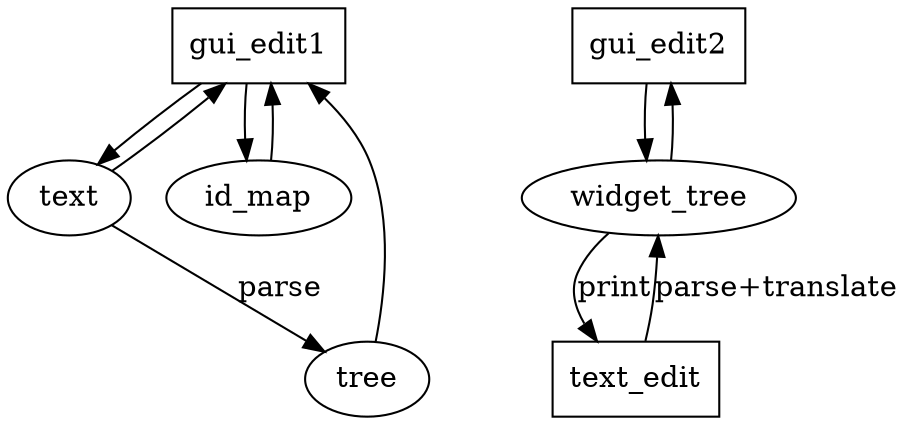 digraph arch {
  gui_edit1 [shape="rect"];
  gui_edit2 [shape="rect"];

  text1 [label="text"];
  tree1 [label="tree"];
  text1 -> tree1 [label="parse"];
  tree1 -> gui_edit1;
  text1 -> gui_edit1 -> text1;
  id_map -> gui_edit1 -> id_map;

  text2 [shape="rect", label="text_edit"];
  widget_tree -> text2 [label="print"];
  text2 -> widget_tree [label="parse+translate"];
  widget_tree -> gui_edit2 -> widget_tree;
}
